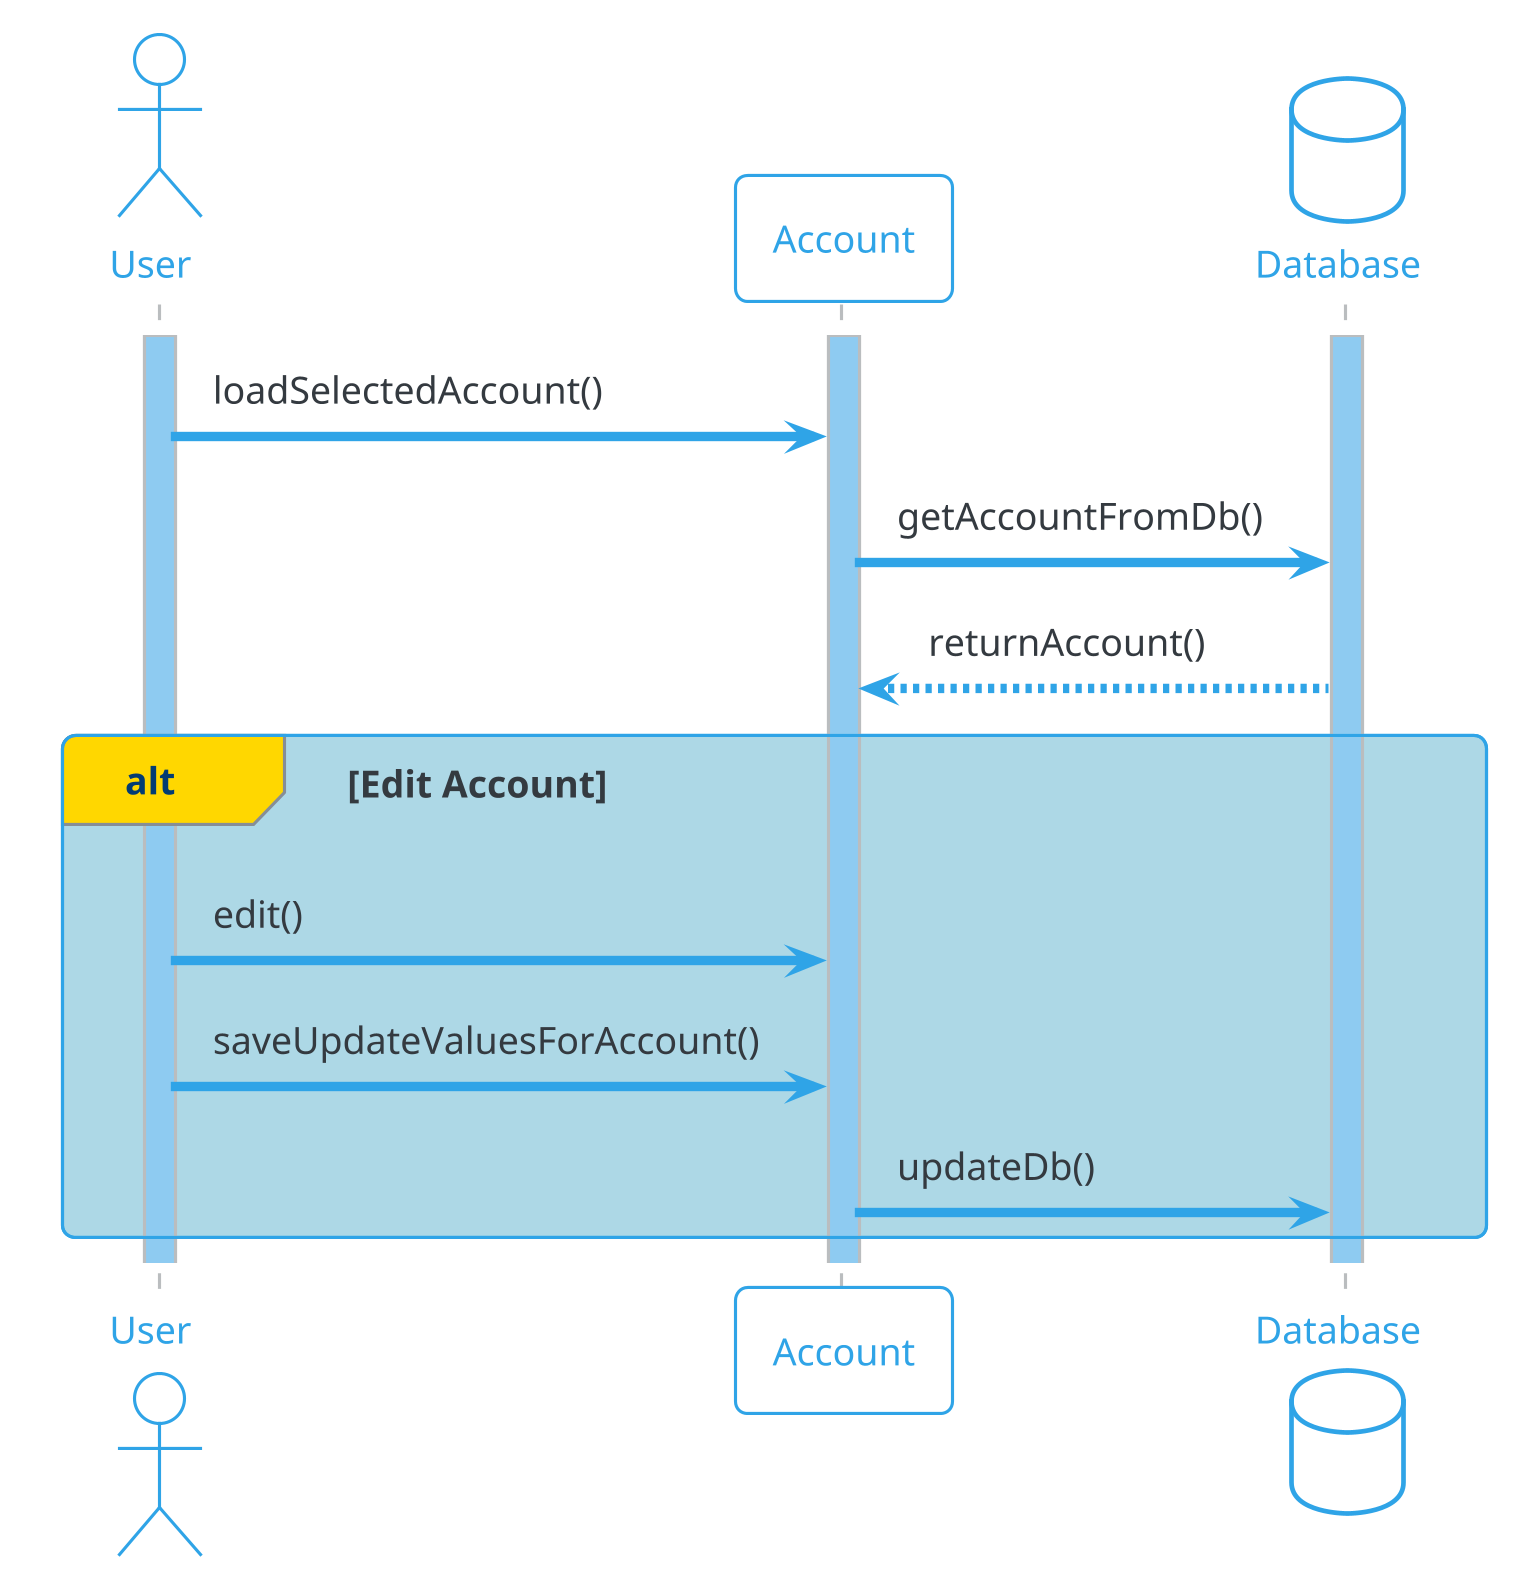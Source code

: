 @startuml KontoAnsehenBearbeiten
!theme cerulean-outline

skinparam sequence {
LifeLineBackgroundColor #8ECBF1
ParticipantPadding 2
}
skinparam dpi 300

actor User as user
activate user
participant Account as acc
database Database as db
activate db
activate acc
user -> acc : loadSelectedAccount()
acc -> db : getAccountFromDb()
db --> acc : returnAccount()
alt#Gold #LightBlue Edit Account
user -> acc : edit()
user ->acc : saveUpdateValuesForAccount()  
acc ->db : updateDb()
end
@enduml